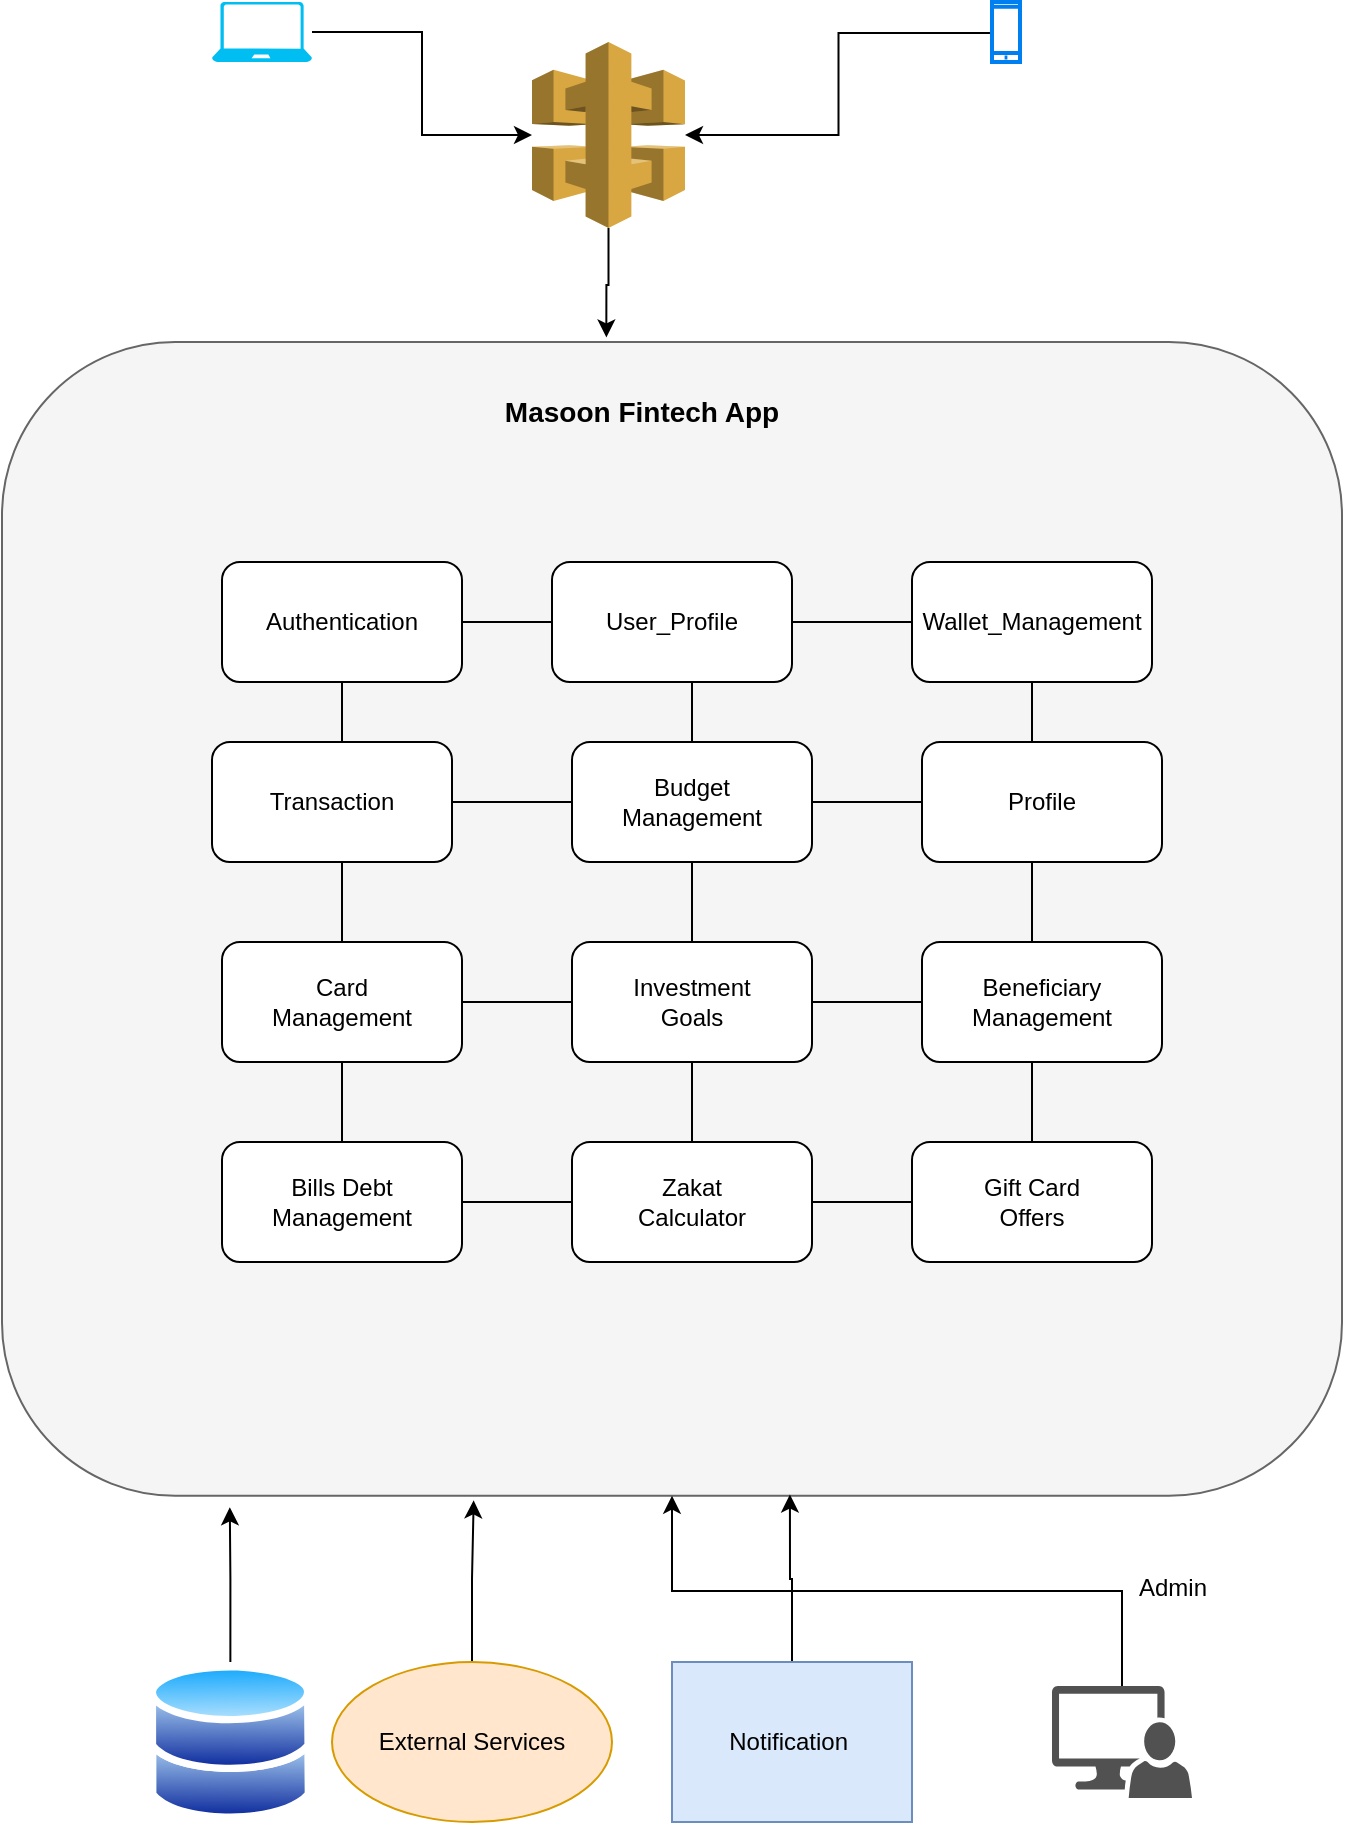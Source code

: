 <mxfile version="21.6.9" type="github">
  <diagram name="Page-1" id="e6z4LAV1mBnPnPZ37GUI">
    <mxGraphModel dx="1327" dy="1824" grid="1" gridSize="10" guides="1" tooltips="1" connect="1" arrows="1" fold="1" page="1" pageScale="1" pageWidth="850" pageHeight="1100" math="0" shadow="0">
      <root>
        <mxCell id="0" />
        <mxCell id="1" parent="0" />
        <mxCell id="w5l_St8V9M0qMsjk0MEZ-76" style="edgeStyle=orthogonalEdgeStyle;rounded=0;orthogonalLoop=1;jettySize=auto;html=1;exitX=0.049;exitY=0.515;exitDx=0;exitDy=0;exitPerimeter=0;" edge="1" parent="1" source="w5l_St8V9M0qMsjk0MEZ-1" target="w5l_St8V9M0qMsjk0MEZ-7">
          <mxGeometry relative="1" as="geometry" />
        </mxCell>
        <mxCell id="w5l_St8V9M0qMsjk0MEZ-1" value="" style="html=1;verticalLabelPosition=bottom;align=center;labelBackgroundColor=#ffffff;verticalAlign=top;strokeWidth=2;strokeColor=#0080F0;shadow=0;dashed=0;shape=mxgraph.ios7.icons.smartphone;" vertex="1" parent="1">
          <mxGeometry x="570" y="-1070" width="14" height="30" as="geometry" />
        </mxCell>
        <mxCell id="w5l_St8V9M0qMsjk0MEZ-9" style="edgeStyle=orthogonalEdgeStyle;rounded=0;orthogonalLoop=1;jettySize=auto;html=1;" edge="1" parent="1" source="w5l_St8V9M0qMsjk0MEZ-3" target="w5l_St8V9M0qMsjk0MEZ-7">
          <mxGeometry relative="1" as="geometry" />
        </mxCell>
        <mxCell id="w5l_St8V9M0qMsjk0MEZ-3" value="" style="verticalLabelPosition=bottom;html=1;verticalAlign=top;align=center;strokeColor=none;fillColor=#00BEF2;shape=mxgraph.azure.laptop;pointerEvents=1;" vertex="1" parent="1">
          <mxGeometry x="180" y="-1070" width="50" height="30" as="geometry" />
        </mxCell>
        <mxCell id="w5l_St8V9M0qMsjk0MEZ-4" value="" style="rounded=1;whiteSpace=wrap;html=1;fillColor=#f5f5f5;fontColor=#333333;strokeColor=#666666;" vertex="1" parent="1">
          <mxGeometry x="75" y="-900.0" width="670" height="576.87" as="geometry" />
        </mxCell>
        <mxCell id="w5l_St8V9M0qMsjk0MEZ-82" style="edgeStyle=orthogonalEdgeStyle;rounded=0;orthogonalLoop=1;jettySize=auto;html=1;entryX=0.451;entryY=-0.004;entryDx=0;entryDy=0;entryPerimeter=0;" edge="1" parent="1" source="w5l_St8V9M0qMsjk0MEZ-7" target="w5l_St8V9M0qMsjk0MEZ-4">
          <mxGeometry relative="1" as="geometry" />
        </mxCell>
        <mxCell id="w5l_St8V9M0qMsjk0MEZ-7" value="" style="outlineConnect=0;dashed=0;verticalLabelPosition=bottom;verticalAlign=top;align=center;html=1;shape=mxgraph.aws3.api_gateway;fillColor=#D9A741;gradientColor=none;" vertex="1" parent="1">
          <mxGeometry x="340" y="-1050" width="76.5" height="93" as="geometry" />
        </mxCell>
        <mxCell id="w5l_St8V9M0qMsjk0MEZ-46" value="&lt;b&gt;&lt;font style=&quot;font-size: 14px;&quot;&gt;Masoon Fintech App&lt;/font&gt;&lt;/b&gt;" style="text;html=1;strokeColor=none;fillColor=none;align=center;verticalAlign=middle;whiteSpace=wrap;rounded=0;" vertex="1" parent="1">
          <mxGeometry x="300" y="-880" width="190" height="30" as="geometry" />
        </mxCell>
        <mxCell id="w5l_St8V9M0qMsjk0MEZ-62" value="" style="endArrow=none;html=1;rounded=0;" edge="1" parent="1" target="w5l_St8V9M0qMsjk0MEZ-49">
          <mxGeometry width="50" height="50" relative="1" as="geometry">
            <mxPoint x="210" y="-760" as="sourcePoint" />
            <mxPoint x="260" y="-810" as="targetPoint" />
          </mxGeometry>
        </mxCell>
        <mxCell id="w5l_St8V9M0qMsjk0MEZ-47" value="Authentication" style="rounded=1;whiteSpace=wrap;html=1;" vertex="1" parent="1">
          <mxGeometry x="185" y="-790" width="120" height="60" as="geometry" />
        </mxCell>
        <mxCell id="w5l_St8V9M0qMsjk0MEZ-49" value="Wallet_Management" style="rounded=1;whiteSpace=wrap;html=1;" vertex="1" parent="1">
          <mxGeometry x="530" y="-790" width="120" height="60" as="geometry" />
        </mxCell>
        <mxCell id="w5l_St8V9M0qMsjk0MEZ-64" value="" style="endArrow=none;html=1;rounded=0;exitX=0.5;exitY=0;exitDx=0;exitDy=0;" edge="1" parent="1" source="w5l_St8V9M0qMsjk0MEZ-58" target="w5l_St8V9M0qMsjk0MEZ-49">
          <mxGeometry width="50" height="50" relative="1" as="geometry">
            <mxPoint x="550" y="-700" as="sourcePoint" />
            <mxPoint x="600" y="-750" as="targetPoint" />
          </mxGeometry>
        </mxCell>
        <mxCell id="w5l_St8V9M0qMsjk0MEZ-65" value="" style="endArrow=none;html=1;rounded=0;" edge="1" parent="1" source="w5l_St8V9M0qMsjk0MEZ-56" target="w5l_St8V9M0qMsjk0MEZ-58">
          <mxGeometry width="50" height="50" relative="1" as="geometry">
            <mxPoint x="280" y="-450" as="sourcePoint" />
            <mxPoint x="330" y="-500" as="targetPoint" />
          </mxGeometry>
        </mxCell>
        <mxCell id="w5l_St8V9M0qMsjk0MEZ-66" value="" style="endArrow=none;html=1;rounded=0;" edge="1" parent="1" source="w5l_St8V9M0qMsjk0MEZ-53">
          <mxGeometry width="50" height="50" relative="1" as="geometry">
            <mxPoint x="370" y="-700" as="sourcePoint" />
            <mxPoint x="420" y="-750" as="targetPoint" />
          </mxGeometry>
        </mxCell>
        <mxCell id="w5l_St8V9M0qMsjk0MEZ-67" value="" style="endArrow=none;html=1;rounded=0;" edge="1" parent="1" target="w5l_St8V9M0qMsjk0MEZ-55">
          <mxGeometry width="50" height="50" relative="1" as="geometry">
            <mxPoint x="260" y="-670" as="sourcePoint" />
            <mxPoint x="310" y="-700" as="targetPoint" />
          </mxGeometry>
        </mxCell>
        <mxCell id="w5l_St8V9M0qMsjk0MEZ-68" value="" style="endArrow=none;html=1;rounded=0;" edge="1" parent="1" target="w5l_St8V9M0qMsjk0MEZ-54">
          <mxGeometry width="50" height="50" relative="1" as="geometry">
            <mxPoint x="270" y="-570" as="sourcePoint" />
            <mxPoint x="320" y="-620" as="targetPoint" />
          </mxGeometry>
        </mxCell>
        <mxCell id="w5l_St8V9M0qMsjk0MEZ-50" value="Investment &lt;br&gt;Goals" style="rounded=1;whiteSpace=wrap;html=1;" vertex="1" parent="1">
          <mxGeometry x="360" y="-600" width="120" height="60" as="geometry" />
        </mxCell>
        <mxCell id="w5l_St8V9M0qMsjk0MEZ-53" value="Zakat &lt;br&gt;Calculator" style="rounded=1;whiteSpace=wrap;html=1;" vertex="1" parent="1">
          <mxGeometry x="360" y="-500" width="120" height="60" as="geometry" />
        </mxCell>
        <mxCell id="w5l_St8V9M0qMsjk0MEZ-54" value="Beneficiary &lt;br&gt;Management" style="rounded=1;whiteSpace=wrap;html=1;" vertex="1" parent="1">
          <mxGeometry x="535" y="-600" width="120" height="60" as="geometry" />
        </mxCell>
        <mxCell id="w5l_St8V9M0qMsjk0MEZ-55" value="Profile" style="rounded=1;whiteSpace=wrap;html=1;" vertex="1" parent="1">
          <mxGeometry x="535" y="-700" width="120" height="60" as="geometry" />
        </mxCell>
        <mxCell id="w5l_St8V9M0qMsjk0MEZ-56" value="Bills Debt &lt;br&gt;Management" style="rounded=1;whiteSpace=wrap;html=1;" vertex="1" parent="1">
          <mxGeometry x="185" y="-500" width="120" height="60" as="geometry" />
        </mxCell>
        <mxCell id="w5l_St8V9M0qMsjk0MEZ-57" value="Budget &lt;br&gt;Management" style="rounded=1;whiteSpace=wrap;html=1;" vertex="1" parent="1">
          <mxGeometry x="360" y="-700" width="120" height="60" as="geometry" />
        </mxCell>
        <mxCell id="w5l_St8V9M0qMsjk0MEZ-58" value="Gift Card &lt;br&gt;Offers" style="rounded=1;whiteSpace=wrap;html=1;" vertex="1" parent="1">
          <mxGeometry x="530" y="-500" width="120" height="60" as="geometry" />
        </mxCell>
        <mxCell id="w5l_St8V9M0qMsjk0MEZ-63" value="" style="endArrow=none;html=1;rounded=0;exitX=0.5;exitY=0;exitDx=0;exitDy=0;" edge="1" parent="1" source="w5l_St8V9M0qMsjk0MEZ-56" target="w5l_St8V9M0qMsjk0MEZ-47">
          <mxGeometry width="50" height="50" relative="1" as="geometry">
            <mxPoint x="210" y="-700" as="sourcePoint" />
            <mxPoint x="260" y="-750" as="targetPoint" />
          </mxGeometry>
        </mxCell>
        <mxCell id="w5l_St8V9M0qMsjk0MEZ-52" value="User_Profile" style="rounded=1;whiteSpace=wrap;html=1;" vertex="1" parent="1">
          <mxGeometry x="350" y="-790" width="120" height="60" as="geometry" />
        </mxCell>
        <mxCell id="w5l_St8V9M0qMsjk0MEZ-48" value="Transaction" style="rounded=1;whiteSpace=wrap;html=1;" vertex="1" parent="1">
          <mxGeometry x="180" y="-700" width="120" height="60" as="geometry" />
        </mxCell>
        <mxCell id="w5l_St8V9M0qMsjk0MEZ-51" value="Card &lt;br&gt;Management" style="rounded=1;whiteSpace=wrap;html=1;" vertex="1" parent="1">
          <mxGeometry x="185" y="-600" width="120" height="60" as="geometry" />
        </mxCell>
        <mxCell id="w5l_St8V9M0qMsjk0MEZ-88" style="edgeStyle=orthogonalEdgeStyle;rounded=0;orthogonalLoop=1;jettySize=auto;html=1;entryX=0.17;entryY=1.01;entryDx=0;entryDy=0;entryPerimeter=0;" edge="1" parent="1" source="w5l_St8V9M0qMsjk0MEZ-83" target="w5l_St8V9M0qMsjk0MEZ-4">
          <mxGeometry relative="1" as="geometry" />
        </mxCell>
        <mxCell id="w5l_St8V9M0qMsjk0MEZ-83" value="" style="image;aspect=fixed;perimeter=ellipsePerimeter;html=1;align=center;shadow=0;dashed=0;spacingTop=3;image=img/lib/active_directory/databases.svg;" vertex="1" parent="1">
          <mxGeometry x="148.37" y="-240" width="81.63" height="80" as="geometry" />
        </mxCell>
        <mxCell id="w5l_St8V9M0qMsjk0MEZ-87" style="edgeStyle=orthogonalEdgeStyle;rounded=0;orthogonalLoop=1;jettySize=auto;html=1;entryX=0.352;entryY=1.004;entryDx=0;entryDy=0;entryPerimeter=0;" edge="1" parent="1" source="w5l_St8V9M0qMsjk0MEZ-85" target="w5l_St8V9M0qMsjk0MEZ-4">
          <mxGeometry relative="1" as="geometry" />
        </mxCell>
        <mxCell id="w5l_St8V9M0qMsjk0MEZ-85" value="External Services" style="ellipse;whiteSpace=wrap;html=1;fillColor=#ffe6cc;strokeColor=#d79b00;" vertex="1" parent="1">
          <mxGeometry x="240" y="-240" width="140" height="80" as="geometry" />
        </mxCell>
        <mxCell id="w5l_St8V9M0qMsjk0MEZ-93" style="edgeStyle=orthogonalEdgeStyle;rounded=0;orthogonalLoop=1;jettySize=auto;html=1;entryX=0.588;entryY=0.999;entryDx=0;entryDy=0;entryPerimeter=0;" edge="1" parent="1" source="w5l_St8V9M0qMsjk0MEZ-89" target="w5l_St8V9M0qMsjk0MEZ-4">
          <mxGeometry relative="1" as="geometry" />
        </mxCell>
        <mxCell id="w5l_St8V9M0qMsjk0MEZ-89" value="Notification&amp;nbsp;" style="rounded=0;whiteSpace=wrap;html=1;fillColor=#dae8fc;strokeColor=#6c8ebf;" vertex="1" parent="1">
          <mxGeometry x="410" y="-240" width="120" height="80" as="geometry" />
        </mxCell>
        <mxCell id="w5l_St8V9M0qMsjk0MEZ-95" value="" style="edgeStyle=orthogonalEdgeStyle;rounded=0;orthogonalLoop=1;jettySize=auto;html=1;" edge="1" parent="1" source="w5l_St8V9M0qMsjk0MEZ-94" target="w5l_St8V9M0qMsjk0MEZ-4">
          <mxGeometry relative="1" as="geometry" />
        </mxCell>
        <mxCell id="w5l_St8V9M0qMsjk0MEZ-94" value="" style="sketch=0;pointerEvents=1;shadow=0;dashed=0;html=1;strokeColor=none;labelPosition=center;verticalLabelPosition=bottom;verticalAlign=top;align=center;fillColor=#515151;shape=mxgraph.mscae.system_center.admin_console" vertex="1" parent="1">
          <mxGeometry x="600" y="-228" width="70" height="56" as="geometry" />
        </mxCell>
        <mxCell id="w5l_St8V9M0qMsjk0MEZ-96" value="Admin" style="text;html=1;align=center;verticalAlign=middle;resizable=0;points=[];autosize=1;strokeColor=none;fillColor=none;" vertex="1" parent="1">
          <mxGeometry x="630" y="-292" width="60" height="30" as="geometry" />
        </mxCell>
      </root>
    </mxGraphModel>
  </diagram>
</mxfile>

